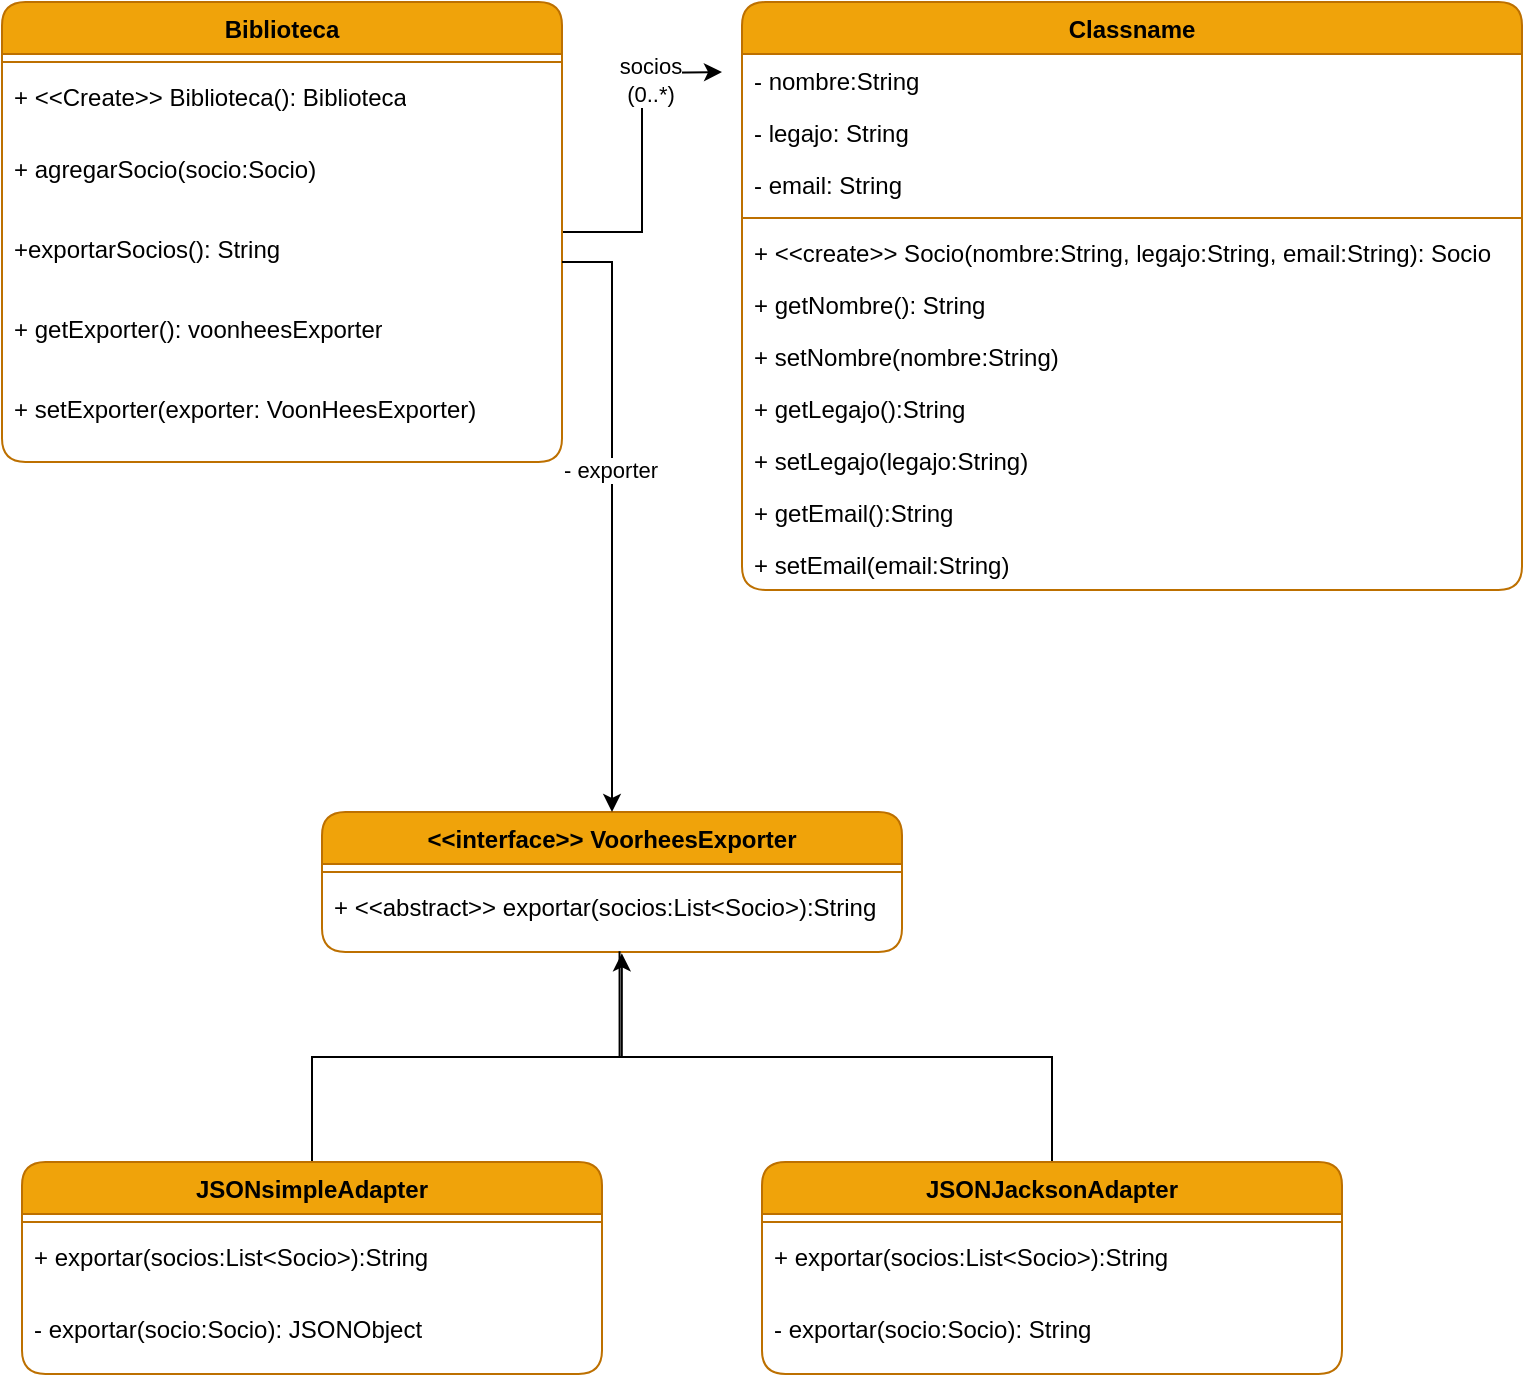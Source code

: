 <mxfile version="21.1.1" type="device">
  <diagram id="C5RBs43oDa-KdzZeNtuy" name="Page-1">
    <mxGraphModel dx="1578" dy="982" grid="1" gridSize="10" guides="1" tooltips="1" connect="1" arrows="1" fold="1" page="1" pageScale="1" pageWidth="827" pageHeight="1169" math="0" shadow="0">
      <root>
        <mxCell id="WIyWlLk6GJQsqaUBKTNV-0" />
        <mxCell id="WIyWlLk6GJQsqaUBKTNV-1" parent="WIyWlLk6GJQsqaUBKTNV-0" />
        <mxCell id="Buv3PsvAgUMEhx8rMk61-19" value="" style="edgeStyle=orthogonalEdgeStyle;rounded=0;orthogonalLoop=1;jettySize=auto;html=1;" edge="1" parent="WIyWlLk6GJQsqaUBKTNV-1" source="Buv3PsvAgUMEhx8rMk61-4">
          <mxGeometry relative="1" as="geometry">
            <mxPoint x="410" y="145" as="targetPoint" />
          </mxGeometry>
        </mxCell>
        <mxCell id="Buv3PsvAgUMEhx8rMk61-40" value="socios&lt;br&gt;(0..*)" style="edgeLabel;html=1;align=center;verticalAlign=middle;resizable=0;points=[];" vertex="1" connectable="0" parent="Buv3PsvAgUMEhx8rMk61-19">
          <mxGeometry x="0.544" y="-3" relative="1" as="geometry">
            <mxPoint as="offset" />
          </mxGeometry>
        </mxCell>
        <mxCell id="Buv3PsvAgUMEhx8rMk61-4" value="Biblioteca" style="swimlane;fontStyle=1;align=center;verticalAlign=top;childLayout=stackLayout;horizontal=1;startSize=26;horizontalStack=0;resizeParent=1;resizeParentMax=0;resizeLast=0;collapsible=1;marginBottom=0;whiteSpace=wrap;html=1;fillColor=#f0a30a;fontColor=#000000;strokeColor=#BD7000;gradientColor=none;rounded=1;glass=0;shadow=0;" vertex="1" parent="WIyWlLk6GJQsqaUBKTNV-1">
          <mxGeometry x="50" y="110" width="280" height="230" as="geometry" />
        </mxCell>
        <mxCell id="Buv3PsvAgUMEhx8rMk61-6" value="" style="line;strokeWidth=1;fillColor=none;align=left;verticalAlign=middle;spacingTop=-1;spacingLeft=3;spacingRight=3;rotatable=0;labelPosition=right;points=[];portConstraint=eastwest;strokeColor=inherit;" vertex="1" parent="Buv3PsvAgUMEhx8rMk61-4">
          <mxGeometry y="26" width="280" height="8" as="geometry" />
        </mxCell>
        <mxCell id="Buv3PsvAgUMEhx8rMk61-8" value="+ &amp;lt;&amp;lt;Create&amp;gt;&amp;gt; Biblioteca(): Biblioteca" style="text;strokeColor=none;fillColor=none;align=left;verticalAlign=top;spacingLeft=4;spacingRight=4;overflow=hidden;rotatable=0;points=[[0,0.5],[1,0.5]];portConstraint=eastwest;whiteSpace=wrap;html=1;" vertex="1" parent="Buv3PsvAgUMEhx8rMk61-4">
          <mxGeometry y="34" width="280" height="36" as="geometry" />
        </mxCell>
        <mxCell id="Buv3PsvAgUMEhx8rMk61-9" value="+ agregarSocio(socio:Socio)" style="text;strokeColor=none;fillColor=none;align=left;verticalAlign=top;spacingLeft=4;spacingRight=4;overflow=hidden;rotatable=0;points=[[0,0.5],[1,0.5]];portConstraint=eastwest;whiteSpace=wrap;html=1;" vertex="1" parent="Buv3PsvAgUMEhx8rMk61-4">
          <mxGeometry y="70" width="280" height="40" as="geometry" />
        </mxCell>
        <mxCell id="Buv3PsvAgUMEhx8rMk61-10" value="+exportarSocios(): String" style="text;strokeColor=none;fillColor=none;align=left;verticalAlign=top;spacingLeft=4;spacingRight=4;overflow=hidden;rotatable=0;points=[[0,0.5],[1,0.5]];portConstraint=eastwest;whiteSpace=wrap;html=1;" vertex="1" parent="Buv3PsvAgUMEhx8rMk61-4">
          <mxGeometry y="110" width="280" height="40" as="geometry" />
        </mxCell>
        <mxCell id="Buv3PsvAgUMEhx8rMk61-11" value="+ getExporter(): voonheesExporter" style="text;strokeColor=none;fillColor=none;align=left;verticalAlign=top;spacingLeft=4;spacingRight=4;overflow=hidden;rotatable=0;points=[[0,0.5],[1,0.5]];portConstraint=eastwest;whiteSpace=wrap;html=1;" vertex="1" parent="Buv3PsvAgUMEhx8rMk61-4">
          <mxGeometry y="150" width="280" height="40" as="geometry" />
        </mxCell>
        <mxCell id="Buv3PsvAgUMEhx8rMk61-7" value="+ setExporter(exporter: VoonHeesExporter)" style="text;strokeColor=none;fillColor=none;align=left;verticalAlign=top;spacingLeft=4;spacingRight=4;overflow=hidden;rotatable=0;points=[[0,0.5],[1,0.5]];portConstraint=eastwest;whiteSpace=wrap;html=1;" vertex="1" parent="Buv3PsvAgUMEhx8rMk61-4">
          <mxGeometry y="190" width="280" height="40" as="geometry" />
        </mxCell>
        <mxCell id="Buv3PsvAgUMEhx8rMk61-28" value="Classname" style="swimlane;fontStyle=1;align=center;verticalAlign=top;childLayout=stackLayout;horizontal=1;startSize=26;horizontalStack=0;resizeParent=1;resizeParentMax=0;resizeLast=0;collapsible=1;marginBottom=0;whiteSpace=wrap;html=1;fillColor=#f0a30a;strokeColor=#BD7000;fontColor=#000000;gradientColor=none;rounded=1;glass=0;shadow=0;" vertex="1" parent="WIyWlLk6GJQsqaUBKTNV-1">
          <mxGeometry x="420" y="110" width="390" height="294" as="geometry" />
        </mxCell>
        <mxCell id="Buv3PsvAgUMEhx8rMk61-29" value="- nombre:String" style="text;strokeColor=none;fillColor=none;align=left;verticalAlign=top;spacingLeft=4;spacingRight=4;overflow=hidden;rotatable=0;points=[[0,0.5],[1,0.5]];portConstraint=eastwest;whiteSpace=wrap;html=1;" vertex="1" parent="Buv3PsvAgUMEhx8rMk61-28">
          <mxGeometry y="26" width="390" height="26" as="geometry" />
        </mxCell>
        <mxCell id="Buv3PsvAgUMEhx8rMk61-32" value="- legajo: String" style="text;strokeColor=none;fillColor=none;align=left;verticalAlign=top;spacingLeft=4;spacingRight=4;overflow=hidden;rotatable=0;points=[[0,0.5],[1,0.5]];portConstraint=eastwest;whiteSpace=wrap;html=1;" vertex="1" parent="Buv3PsvAgUMEhx8rMk61-28">
          <mxGeometry y="52" width="390" height="26" as="geometry" />
        </mxCell>
        <mxCell id="Buv3PsvAgUMEhx8rMk61-33" value="- email: String" style="text;strokeColor=none;fillColor=none;align=left;verticalAlign=top;spacingLeft=4;spacingRight=4;overflow=hidden;rotatable=0;points=[[0,0.5],[1,0.5]];portConstraint=eastwest;whiteSpace=wrap;html=1;" vertex="1" parent="Buv3PsvAgUMEhx8rMk61-28">
          <mxGeometry y="78" width="390" height="26" as="geometry" />
        </mxCell>
        <mxCell id="Buv3PsvAgUMEhx8rMk61-30" value="" style="line;strokeWidth=1;fillColor=none;align=left;verticalAlign=middle;spacingTop=-1;spacingLeft=3;spacingRight=3;rotatable=0;labelPosition=right;points=[];portConstraint=eastwest;strokeColor=inherit;" vertex="1" parent="Buv3PsvAgUMEhx8rMk61-28">
          <mxGeometry y="104" width="390" height="8" as="geometry" />
        </mxCell>
        <mxCell id="Buv3PsvAgUMEhx8rMk61-31" value="+ &amp;lt;&amp;lt;create&amp;gt;&amp;gt; Socio(nombre:String, legajo:String, email:String): Socio" style="text;strokeColor=none;fillColor=none;align=left;verticalAlign=top;spacingLeft=4;spacingRight=4;overflow=hidden;rotatable=0;points=[[0,0.5],[1,0.5]];portConstraint=eastwest;whiteSpace=wrap;html=1;" vertex="1" parent="Buv3PsvAgUMEhx8rMk61-28">
          <mxGeometry y="112" width="390" height="26" as="geometry" />
        </mxCell>
        <mxCell id="Buv3PsvAgUMEhx8rMk61-34" value="+ getNombre(): String" style="text;strokeColor=none;fillColor=none;align=left;verticalAlign=top;spacingLeft=4;spacingRight=4;overflow=hidden;rotatable=0;points=[[0,0.5],[1,0.5]];portConstraint=eastwest;whiteSpace=wrap;html=1;" vertex="1" parent="Buv3PsvAgUMEhx8rMk61-28">
          <mxGeometry y="138" width="390" height="26" as="geometry" />
        </mxCell>
        <mxCell id="Buv3PsvAgUMEhx8rMk61-35" value="+ setNombre(nombre:String)" style="text;strokeColor=none;fillColor=none;align=left;verticalAlign=top;spacingLeft=4;spacingRight=4;overflow=hidden;rotatable=0;points=[[0,0.5],[1,0.5]];portConstraint=eastwest;whiteSpace=wrap;html=1;" vertex="1" parent="Buv3PsvAgUMEhx8rMk61-28">
          <mxGeometry y="164" width="390" height="26" as="geometry" />
        </mxCell>
        <mxCell id="Buv3PsvAgUMEhx8rMk61-36" value="+ getLegajo():String" style="text;strokeColor=none;fillColor=none;align=left;verticalAlign=top;spacingLeft=4;spacingRight=4;overflow=hidden;rotatable=0;points=[[0,0.5],[1,0.5]];portConstraint=eastwest;whiteSpace=wrap;html=1;" vertex="1" parent="Buv3PsvAgUMEhx8rMk61-28">
          <mxGeometry y="190" width="390" height="26" as="geometry" />
        </mxCell>
        <mxCell id="Buv3PsvAgUMEhx8rMk61-37" value="+ setLegajo(legajo:String)" style="text;strokeColor=none;fillColor=none;align=left;verticalAlign=top;spacingLeft=4;spacingRight=4;overflow=hidden;rotatable=0;points=[[0,0.5],[1,0.5]];portConstraint=eastwest;whiteSpace=wrap;html=1;" vertex="1" parent="Buv3PsvAgUMEhx8rMk61-28">
          <mxGeometry y="216" width="390" height="26" as="geometry" />
        </mxCell>
        <mxCell id="Buv3PsvAgUMEhx8rMk61-38" value="+ getEmail():String" style="text;strokeColor=none;fillColor=none;align=left;verticalAlign=top;spacingLeft=4;spacingRight=4;overflow=hidden;rotatable=0;points=[[0,0.5],[1,0.5]];portConstraint=eastwest;whiteSpace=wrap;html=1;" vertex="1" parent="Buv3PsvAgUMEhx8rMk61-28">
          <mxGeometry y="242" width="390" height="26" as="geometry" />
        </mxCell>
        <mxCell id="Buv3PsvAgUMEhx8rMk61-39" value="+ setEmail(email:String)" style="text;strokeColor=none;fillColor=none;align=left;verticalAlign=top;spacingLeft=4;spacingRight=4;overflow=hidden;rotatable=0;points=[[0,0.5],[1,0.5]];portConstraint=eastwest;whiteSpace=wrap;html=1;" vertex="1" parent="Buv3PsvAgUMEhx8rMk61-28">
          <mxGeometry y="268" width="390" height="26" as="geometry" />
        </mxCell>
        <mxCell id="Buv3PsvAgUMEhx8rMk61-41" value="&amp;lt;&amp;lt;interface&amp;gt;&amp;gt; VoorheesExporter" style="swimlane;fontStyle=1;align=center;verticalAlign=top;childLayout=stackLayout;horizontal=1;startSize=26;horizontalStack=0;resizeParent=1;resizeParentMax=0;resizeLast=0;collapsible=1;marginBottom=0;whiteSpace=wrap;html=1;fillColor=#f0a30a;strokeColor=#BD7000;fontColor=#000000;gradientColor=none;rounded=1;glass=0;shadow=0;" vertex="1" parent="WIyWlLk6GJQsqaUBKTNV-1">
          <mxGeometry x="210" y="515" width="290" height="70" as="geometry" />
        </mxCell>
        <mxCell id="Buv3PsvAgUMEhx8rMk61-43" value="" style="line;strokeWidth=1;fillColor=none;align=left;verticalAlign=middle;spacingTop=-1;spacingLeft=3;spacingRight=3;rotatable=0;labelPosition=right;points=[];portConstraint=eastwest;strokeColor=inherit;" vertex="1" parent="Buv3PsvAgUMEhx8rMk61-41">
          <mxGeometry y="26" width="290" height="8" as="geometry" />
        </mxCell>
        <mxCell id="Buv3PsvAgUMEhx8rMk61-44" value="+ &amp;lt;&amp;lt;abstract&amp;gt;&amp;gt; exportar(socios:List&amp;lt;Socio&amp;gt;):String" style="text;strokeColor=none;fillColor=none;align=left;verticalAlign=top;spacingLeft=4;spacingRight=4;overflow=hidden;rotatable=0;points=[[0,0.5],[1,0.5]];portConstraint=eastwest;whiteSpace=wrap;html=1;" vertex="1" parent="Buv3PsvAgUMEhx8rMk61-41">
          <mxGeometry y="34" width="290" height="36" as="geometry" />
        </mxCell>
        <mxCell id="Buv3PsvAgUMEhx8rMk61-45" style="edgeStyle=orthogonalEdgeStyle;rounded=0;orthogonalLoop=1;jettySize=auto;html=1;" edge="1" parent="WIyWlLk6GJQsqaUBKTNV-1" source="Buv3PsvAgUMEhx8rMk61-10" target="Buv3PsvAgUMEhx8rMk61-41">
          <mxGeometry relative="1" as="geometry" />
        </mxCell>
        <mxCell id="Buv3PsvAgUMEhx8rMk61-46" value="- exporter" style="edgeLabel;html=1;align=center;verticalAlign=middle;resizable=0;points=[];" vertex="1" connectable="0" parent="Buv3PsvAgUMEhx8rMk61-45">
          <mxGeometry x="-0.142" y="-1" relative="1" as="geometry">
            <mxPoint as="offset" />
          </mxGeometry>
        </mxCell>
        <mxCell id="Buv3PsvAgUMEhx8rMk61-54" style="edgeStyle=orthogonalEdgeStyle;rounded=0;orthogonalLoop=1;jettySize=auto;html=1;exitX=0.5;exitY=0;exitDx=0;exitDy=0;entryX=0.517;entryY=1.019;entryDx=0;entryDy=0;entryPerimeter=0;" edge="1" parent="WIyWlLk6GJQsqaUBKTNV-1" source="Buv3PsvAgUMEhx8rMk61-47" target="Buv3PsvAgUMEhx8rMk61-44">
          <mxGeometry relative="1" as="geometry" />
        </mxCell>
        <mxCell id="Buv3PsvAgUMEhx8rMk61-47" value="JSONsimpleAdapter" style="swimlane;fontStyle=1;align=center;verticalAlign=top;childLayout=stackLayout;horizontal=1;startSize=26;horizontalStack=0;resizeParent=1;resizeParentMax=0;resizeLast=0;collapsible=1;marginBottom=0;whiteSpace=wrap;html=1;fillColor=#f0a30a;strokeColor=#BD7000;fontColor=#000000;gradientColor=none;rounded=1;glass=0;shadow=0;" vertex="1" parent="WIyWlLk6GJQsqaUBKTNV-1">
          <mxGeometry x="60" y="690" width="290" height="106" as="geometry" />
        </mxCell>
        <mxCell id="Buv3PsvAgUMEhx8rMk61-48" value="" style="line;strokeWidth=1;fillColor=none;align=left;verticalAlign=middle;spacingTop=-1;spacingLeft=3;spacingRight=3;rotatable=0;labelPosition=right;points=[];portConstraint=eastwest;strokeColor=inherit;" vertex="1" parent="Buv3PsvAgUMEhx8rMk61-47">
          <mxGeometry y="26" width="290" height="8" as="geometry" />
        </mxCell>
        <mxCell id="Buv3PsvAgUMEhx8rMk61-60" value="+ exportar(socios:List&amp;lt;Socio&amp;gt;):String" style="text;strokeColor=none;fillColor=none;align=left;verticalAlign=top;spacingLeft=4;spacingRight=4;overflow=hidden;rotatable=0;points=[[0,0.5],[1,0.5]];portConstraint=eastwest;whiteSpace=wrap;html=1;" vertex="1" parent="Buv3PsvAgUMEhx8rMk61-47">
          <mxGeometry y="34" width="290" height="36" as="geometry" />
        </mxCell>
        <mxCell id="Buv3PsvAgUMEhx8rMk61-49" value="- exportar(socio:Socio):&amp;nbsp;JSONObject" style="text;strokeColor=none;fillColor=none;align=left;verticalAlign=top;spacingLeft=4;spacingRight=4;overflow=hidden;rotatable=0;points=[[0,0.5],[1,0.5]];portConstraint=eastwest;whiteSpace=wrap;html=1;" vertex="1" parent="Buv3PsvAgUMEhx8rMk61-47">
          <mxGeometry y="70" width="290" height="36" as="geometry" />
        </mxCell>
        <mxCell id="Buv3PsvAgUMEhx8rMk61-56" style="edgeStyle=orthogonalEdgeStyle;rounded=0;orthogonalLoop=1;jettySize=auto;html=1;exitX=0.5;exitY=0;exitDx=0;exitDy=0;entryX=0.513;entryY=0.988;entryDx=0;entryDy=0;entryPerimeter=0;endArrow=none;endFill=0;" edge="1" parent="WIyWlLk6GJQsqaUBKTNV-1" source="Buv3PsvAgUMEhx8rMk61-50" target="Buv3PsvAgUMEhx8rMk61-44">
          <mxGeometry relative="1" as="geometry" />
        </mxCell>
        <mxCell id="Buv3PsvAgUMEhx8rMk61-50" value="JSONJacksonAdapter" style="swimlane;fontStyle=1;align=center;verticalAlign=top;childLayout=stackLayout;horizontal=1;startSize=26;horizontalStack=0;resizeParent=1;resizeParentMax=0;resizeLast=0;collapsible=1;marginBottom=0;whiteSpace=wrap;html=1;fillColor=#f0a30a;strokeColor=#BD7000;fontColor=#000000;gradientColor=none;rounded=1;glass=0;shadow=0;" vertex="1" parent="WIyWlLk6GJQsqaUBKTNV-1">
          <mxGeometry x="430" y="690" width="290" height="106" as="geometry" />
        </mxCell>
        <mxCell id="Buv3PsvAgUMEhx8rMk61-51" value="" style="line;strokeWidth=1;fillColor=none;align=left;verticalAlign=middle;spacingTop=-1;spacingLeft=3;spacingRight=3;rotatable=0;labelPosition=right;points=[];portConstraint=eastwest;strokeColor=inherit;" vertex="1" parent="Buv3PsvAgUMEhx8rMk61-50">
          <mxGeometry y="26" width="290" height="8" as="geometry" />
        </mxCell>
        <mxCell id="Buv3PsvAgUMEhx8rMk61-52" value="+ exportar(socios:List&amp;lt;Socio&amp;gt;):String" style="text;strokeColor=none;fillColor=none;align=left;verticalAlign=top;spacingLeft=4;spacingRight=4;overflow=hidden;rotatable=0;points=[[0,0.5],[1,0.5]];portConstraint=eastwest;whiteSpace=wrap;html=1;" vertex="1" parent="Buv3PsvAgUMEhx8rMk61-50">
          <mxGeometry y="34" width="290" height="36" as="geometry" />
        </mxCell>
        <mxCell id="Buv3PsvAgUMEhx8rMk61-61" value="- exportar(socio:Socio): String" style="text;strokeColor=none;fillColor=none;align=left;verticalAlign=top;spacingLeft=4;spacingRight=4;overflow=hidden;rotatable=0;points=[[0,0.5],[1,0.5]];portConstraint=eastwest;whiteSpace=wrap;html=1;" vertex="1" parent="Buv3PsvAgUMEhx8rMk61-50">
          <mxGeometry y="70" width="290" height="36" as="geometry" />
        </mxCell>
      </root>
    </mxGraphModel>
  </diagram>
</mxfile>

